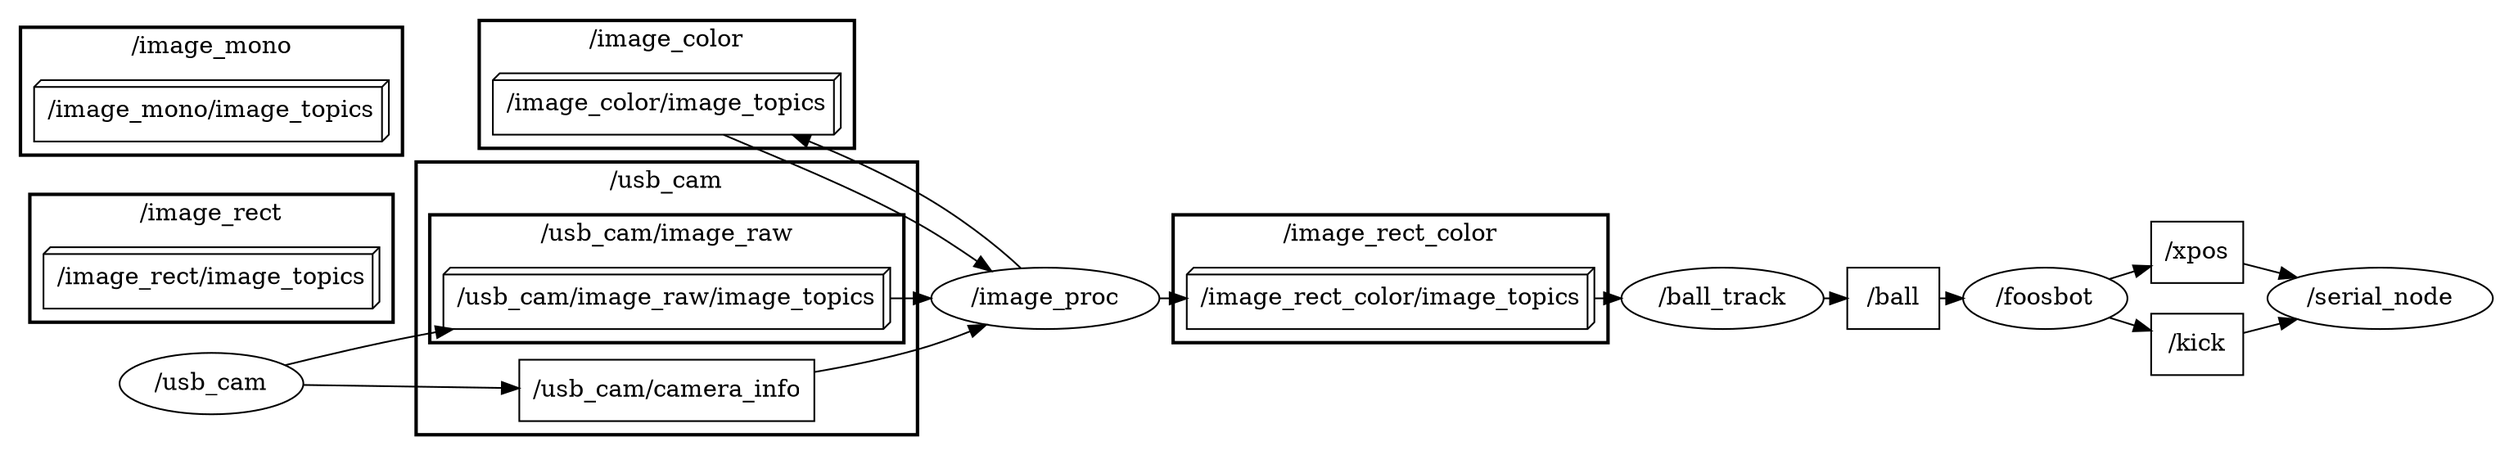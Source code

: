 digraph graphname {
	graph [bb="0,0,1232.9,259",
		compound=True,
		rank=same,
		rankdir=LR,
		ranksep=0.2
	];
	node [label="\N"];
	subgraph cluster___usb_cam {
		graph [bb="201,8,443,168",
			compound=True,
			label="/usb_cam",
			lheight=0.21,
			lp="322,156.5",
			lwidth=0.74,
			rank=same,
			rankdir=LR,
			ranksep=0.2,
			style=bold
		];
		subgraph cluster___usb_cam__image_raw {
			graph [bb="209,62,435,137",
				compound=True,
				label="/usb_cam/image_raw",
				lheight=0.21,
				lp="322,125.5",
				lwidth=1.64,
				rank=same,
				rankdir=LR,
				ranksep=0.2,
				style=bold
			];
			n_n__usb_cam__image_raw__image_topics			 [URL=topic_3A__usb_cam__image_raw__image_topics,
				height=0.5,
				label="/usb_cam/image_raw/image_topics",
				pos="322,88",
				shape=box3d,
				tooltip="topic:/usb_cam/image_raw/image_topics",
				width=2.9167];
		}
		t___usb_cam__camera_info		 [URL=topic_3A__usb_cam__camera_info,
			height=0.5,
			label="/usb_cam/camera_info",
			pos="322,34",
			shape=box,
			tooltip="topic:/usb_cam/camera_info",
			width=1.9583];
	}
	subgraph cluster___image_rect {
		graph [bb="13.5,74,187.5,149",
			compound=True,
			label="/image_rect",
			lheight=0.21,
			lp="100.5,137.5",
			lwidth=0.90,
			rank=same,
			rankdir=LR,
			ranksep=0.2,
			style=bold
		];
		n_n__image_rect__image_topics		 [URL=topic_3A__image_rect__image_topics,
			height=0.5,
			label="/image_rect/image_topics",
			pos="100.5,100",
			shape=box3d,
			tooltip="topic:/image_rect/image_topics",
			width=2.1944];
	}
	subgraph cluster___image_mono {
		graph [bb="8,172,193,247",
			compound=True,
			label="/image_mono",
			lheight=0.21,
			lp="100.5,235.5",
			lwidth=1.06,
			rank=same,
			rankdir=LR,
			ranksep=0.2,
			style=bold
		];
		n_n__image_mono__image_topics		 [URL=topic_3A__image_mono__image_topics,
			height=0.5,
			label="/image_mono/image_topics",
			pos="100.5,198",
			shape=box3d,
			tooltip="topic:/image_mono/image_topics",
			width=2.3472];
	}
	subgraph cluster___image_color {
		graph [bb="231.5,176,412.5,251",
			compound=True,
			label="/image_color",
			lheight=0.21,
			lp="322,239.5",
			lwidth=1.01,
			rank=same,
			rankdir=LR,
			ranksep=0.2,
			style=bold
		];
		n_n__image_color__image_topics		 [URL=topic_3A__image_color__image_topics,
			height=0.5,
			label="/image_color/image_topics",
			pos="322,202",
			shape=box3d,
			tooltip="topic:/image_color/image_topics",
			width=2.2917];
	}
	subgraph cluster___image_rect_color {
		graph [bb="569.49,62,777.49,137",
			compound=True,
			label="/image_rect_color",
			lheight=0.21,
			lp="673.49,125.5",
			lwidth=1.39,
			rank=same,
			rankdir=LR,
			ranksep=0.2,
			style=bold
		];
		n_n__image_rect_color__image_topics		 [URL=topic_3A__image_rect_color__image_topics,
			height=0.5,
			label="/image_rect_color/image_topics",
			pos="673.49,88",
			shape=box3d,
			tooltip="topic:/image_rect_color/image_topics",
			width=2.6667];
	}
	n___image_proc	 [URL=__image_proc,
		height=0.5,
		label="/image_proc",
		pos="506.25,88",
		shape=ellipse,
		tooltip="/image_proc",
		width=1.5346];
	n_n__usb_cam__image_raw__image_topics -> n___image_proc	 [penwidth=1,
		pos="e,450.62,88 427.04,88 431.59,88 436.09,88 440.5,88"];
	t___usb_cam__camera_info -> n___image_proc	 [penwidth=1,
		pos="e,477.58,72.562 392.51,44.936 409.26,48.369 426.94,52.688 443,58 451.47,60.8 460.28,64.46 468.54,68.256"];
	n_n__image_color__image_topics -> n___image_proc	 [penwidth=1,
		pos="e,479.92,104.05 348.45,183.88 373.63,170.65 412.15,152.31 443,132 452.8,125.55 462.81,117.8 471.88,110.53"];
	n___ball_track	 [URL=__ball_track,
		height=0.5,
		label="/ball_track",
		pos="833.59,88",
		shape=ellipse,
		tooltip="/ball_track",
		width=1.336];
	n_n__image_rect_color__image_topics -> n___ball_track	 [penwidth=1,
		pos="e,785.35,88 769.85,88 771.67,88 773.48,88 775.28,88"];
	t___xpos	 [URL=topic_3A__xpos,
		height=0.5,
		label="/xpos",
		pos="1084,115",
		shape=box,
		tooltip="topic:/xpos",
		width=0.75];
	n___serial_node	 [URL=__serial_node,
		height=0.5,
		label="/serial_node",
		pos="1178.9,88",
		shape=ellipse,
		tooltip="/serial_node",
		width=1.4985];
	t___xpos -> n___serial_node	 [penwidth=1,
		pos="e,1137.5,99.766 1111.2,107.26 1116.4,105.77 1122.1,104.15 1127.9,102.52"];
	t___kick	 [URL=topic_3A__kick,
		height=0.5,
		label="/kick",
		pos="1084,61",
		shape=box,
		tooltip="topic:/kick",
		width=0.75];
	t___kick -> n___serial_node	 [penwidth=1,
		pos="e,1137.5,76.234 1111.2,68.737 1116.4,70.235 1122.1,71.848 1127.9,73.482"];
	t___ball	 [URL=topic_3A__ball,
		height=0.5,
		label="/ball",
		pos="922.68,88",
		shape=box,
		tooltip="topic:/ball",
		width=0.75];
	n___foosbot	 [URL=__foosbot,
		height=0.5,
		label="/foosbot",
		pos="1003.3,88",
		shape=ellipse,
		tooltip="/foosbot",
		width=1.1013];
	t___ball -> n___foosbot	 [penwidth=1,
		pos="e,963.6,88 949.98,88 951.08,88 952.19,88 953.31,88"];
	n___ball_track -> t___ball	 [penwidth=1,
		pos="e,895.67,88 881.78,88 882.97,88 884.16,88 885.34,88"];
	n___usb_cam	 [URL=__usb_cam,
		height=0.5,
		label="/usb_cam",
		pos="100.5,38",
		shape=ellipse,
		tooltip="/usb_cam",
		width=1.2457];
	n___usb_cam -> n_n__usb_cam__image_raw__image_topics	 [penwidth=1,
		pos="e,219.22,69.985 136.58,48.917 155.63,54.462 179.46,61.053 201,66 203.69,66.617 206.41,67.228 209.16,67.832"];
	n___usb_cam -> t___usb_cam__camera_info	 [penwidth=1,
		pos="e,251.08,35.281 145.32,37.191 172.7,36.696 208.53,36.049 240.76,35.467"];
	n___image_proc -> n_n__image_color__image_topics	 [penwidth=1,
		pos="e,381.37,183.96 494.77,105.75 482.56,119.4 462.38,137.24 443,150 426.6,160.8 408.04,171.04 390.46,179.62"];
	n___image_proc -> n_n__image_rect_color__image_topics	 [penwidth=1,
		pos="e,577.42,88 561.94,88 563.67,88 565.42,88 567.18,88"];
	n___foosbot -> t___xpos	 [penwidth=1,
		pos="e,1056.8,105.91 1035.7,98.826 1039.5,100.11 1043.4,101.43 1047.3,102.73"];
	n___foosbot -> t___kick	 [penwidth=1,
		pos="e,1056.8,70.094 1035.7,77.174 1039.5,75.89 1043.4,74.573 1047.3,73.271"];
}
